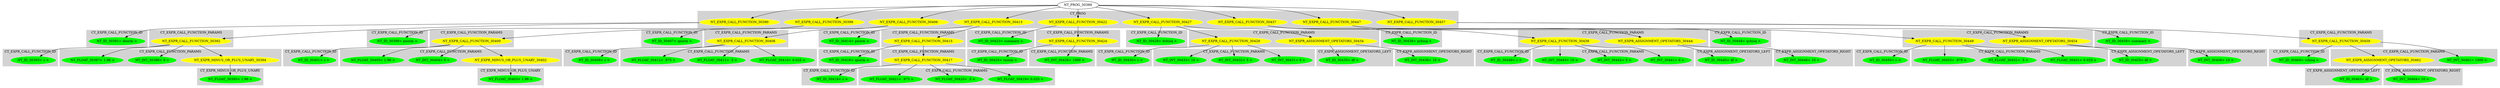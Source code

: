 digraph {

subgraph cluster0 {
 node [style=filled,color=white];
 style=filled;
 color=lightgrey;
 label = "CT_PROG";

"NT_EXPR_CALL_FUNCTION_30390"
 [fillcolor = yellow]
"NT_EXPR_CALL_FUNCTION_30398"
 [fillcolor = yellow]
"NT_EXPR_CALL_FUNCTION_30406"
 [fillcolor = yellow]
"NT_EXPR_CALL_FUNCTION_30413"
 [fillcolor = yellow]
"NT_EXPR_CALL_FUNCTION_30422"
 [fillcolor = yellow]
"NT_EXPR_CALL_FUNCTION_30427"
 [fillcolor = yellow]
"NT_EXPR_CALL_FUNCTION_30437"
 [fillcolor = yellow]
"NT_EXPR_CALL_FUNCTION_30447"
 [fillcolor = yellow]
"NT_EXPR_CALL_FUNCTION_30457"
 [fillcolor = yellow]
}
"NT_PROG_30389"->"NT_EXPR_CALL_FUNCTION_30390"
subgraph cluster1 {
 node [style=filled,color=white];
 style=filled;
 color=lightgrey;
 label = "CT_EXPR_CALL_FUNCTION_ID";

"NT_ID_30391< dnorm >"
 [fillcolor = green]
}
subgraph cluster2 {
 node [style=filled,color=white];
 style=filled;
 color=lightgrey;
 label = "CT_EXPR_CALL_FUNCTION_PARAMS";

"NT_EXPR_CALL_FUNCTION_30392"
 [fillcolor = yellow]
}
"NT_EXPR_CALL_FUNCTION_30390"->"NT_ID_30391< dnorm >"
"NT_EXPR_CALL_FUNCTION_30390"->"NT_EXPR_CALL_FUNCTION_30392"
subgraph cluster3 {
 node [style=filled,color=white];
 style=filled;
 color=lightgrey;
 label = "CT_EXPR_CALL_FUNCTION_ID";

"NT_ID_30393< c >"
 [fillcolor = green]
}
subgraph cluster4 {
 node [style=filled,color=white];
 style=filled;
 color=lightgrey;
 label = "CT_EXPR_CALL_FUNCTION_PARAMS";

"NT_EXPR_MINUS_OR_PLUS_UNARY_30394"
 [fillcolor = yellow]
"NT_INT_30396< 0 >"
 [fillcolor = green]
"NT_FLOAT_30397< 1.96 >"
 [fillcolor = green]
}
"NT_EXPR_CALL_FUNCTION_30392"->"NT_ID_30393< c >"
"NT_EXPR_CALL_FUNCTION_30392"->"NT_EXPR_MINUS_OR_PLUS_UNARY_30394"
subgraph cluster5 {
 node [style=filled,color=white];
 style=filled;
 color=lightgrey;
 label = "CT_EXPR_MINUS_OR_PLUS_UNARY";

"NT_FLOAT_30395< 1.96 >"
 [fillcolor = green]
}
"NT_EXPR_MINUS_OR_PLUS_UNARY_30394"->"NT_FLOAT_30395< 1.96 >"
"NT_EXPR_CALL_FUNCTION_30392"->"NT_INT_30396< 0 >"
"NT_EXPR_CALL_FUNCTION_30392"->"NT_FLOAT_30397< 1.96 >"
"NT_PROG_30389"->"NT_EXPR_CALL_FUNCTION_30398"
subgraph cluster6 {
 node [style=filled,color=white];
 style=filled;
 color=lightgrey;
 label = "CT_EXPR_CALL_FUNCTION_ID";

"NT_ID_30399< pnorm >"
 [fillcolor = green]
}
subgraph cluster7 {
 node [style=filled,color=white];
 style=filled;
 color=lightgrey;
 label = "CT_EXPR_CALL_FUNCTION_PARAMS";

"NT_EXPR_CALL_FUNCTION_30400"
 [fillcolor = yellow]
}
"NT_EXPR_CALL_FUNCTION_30398"->"NT_ID_30399< pnorm >"
"NT_EXPR_CALL_FUNCTION_30398"->"NT_EXPR_CALL_FUNCTION_30400"
subgraph cluster8 {
 node [style=filled,color=white];
 style=filled;
 color=lightgrey;
 label = "CT_EXPR_CALL_FUNCTION_ID";

"NT_ID_30401< c >"
 [fillcolor = green]
}
subgraph cluster9 {
 node [style=filled,color=white];
 style=filled;
 color=lightgrey;
 label = "CT_EXPR_CALL_FUNCTION_PARAMS";

"NT_EXPR_MINUS_OR_PLUS_UNARY_30402"
 [fillcolor = yellow]
"NT_INT_30404< 0 >"
 [fillcolor = green]
"NT_FLOAT_30405< 1.96 >"
 [fillcolor = green]
}
"NT_EXPR_CALL_FUNCTION_30400"->"NT_ID_30401< c >"
"NT_EXPR_CALL_FUNCTION_30400"->"NT_EXPR_MINUS_OR_PLUS_UNARY_30402"
subgraph cluster10 {
 node [style=filled,color=white];
 style=filled;
 color=lightgrey;
 label = "CT_EXPR_MINUS_OR_PLUS_UNARY";

"NT_FLOAT_30403< 1.96 >"
 [fillcolor = green]
}
"NT_EXPR_MINUS_OR_PLUS_UNARY_30402"->"NT_FLOAT_30403< 1.96 >"
"NT_EXPR_CALL_FUNCTION_30400"->"NT_INT_30404< 0 >"
"NT_EXPR_CALL_FUNCTION_30400"->"NT_FLOAT_30405< 1.96 >"
"NT_PROG_30389"->"NT_EXPR_CALL_FUNCTION_30406"
subgraph cluster11 {
 node [style=filled,color=white];
 style=filled;
 color=lightgrey;
 label = "CT_EXPR_CALL_FUNCTION_ID";

"NT_ID_30407< qnorm >"
 [fillcolor = green]
}
subgraph cluster12 {
 node [style=filled,color=white];
 style=filled;
 color=lightgrey;
 label = "CT_EXPR_CALL_FUNCTION_PARAMS";

"NT_EXPR_CALL_FUNCTION_30408"
 [fillcolor = yellow]
}
"NT_EXPR_CALL_FUNCTION_30406"->"NT_ID_30407< qnorm >"
"NT_EXPR_CALL_FUNCTION_30406"->"NT_EXPR_CALL_FUNCTION_30408"
subgraph cluster13 {
 node [style=filled,color=white];
 style=filled;
 color=lightgrey;
 label = "CT_EXPR_CALL_FUNCTION_ID";

"NT_ID_30409< c >"
 [fillcolor = green]
}
subgraph cluster14 {
 node [style=filled,color=white];
 style=filled;
 color=lightgrey;
 label = "CT_EXPR_CALL_FUNCTION_PARAMS";

"NT_FLOAT_30410< 0.025 >"
 [fillcolor = green]
"NT_FLOAT_30411< .5 >"
 [fillcolor = green]
"NT_FLOAT_30412< .975 >"
 [fillcolor = green]
}
"NT_EXPR_CALL_FUNCTION_30408"->"NT_ID_30409< c >"
"NT_EXPR_CALL_FUNCTION_30408"->"NT_FLOAT_30410< 0.025 >"
"NT_EXPR_CALL_FUNCTION_30408"->"NT_FLOAT_30411< .5 >"
"NT_EXPR_CALL_FUNCTION_30408"->"NT_FLOAT_30412< .975 >"
"NT_PROG_30389"->"NT_EXPR_CALL_FUNCTION_30413"
subgraph cluster15 {
 node [style=filled,color=white];
 style=filled;
 color=lightgrey;
 label = "CT_EXPR_CALL_FUNCTION_ID";

"NT_ID_30414< pnorm >"
 [fillcolor = green]
}
subgraph cluster16 {
 node [style=filled,color=white];
 style=filled;
 color=lightgrey;
 label = "CT_EXPR_CALL_FUNCTION_PARAMS";

"NT_EXPR_CALL_FUNCTION_30415"
 [fillcolor = yellow]
}
"NT_EXPR_CALL_FUNCTION_30413"->"NT_ID_30414< pnorm >"
"NT_EXPR_CALL_FUNCTION_30413"->"NT_EXPR_CALL_FUNCTION_30415"
subgraph cluster17 {
 node [style=filled,color=white];
 style=filled;
 color=lightgrey;
 label = "CT_EXPR_CALL_FUNCTION_ID";

"NT_ID_30416< qnorm >"
 [fillcolor = green]
}
subgraph cluster18 {
 node [style=filled,color=white];
 style=filled;
 color=lightgrey;
 label = "CT_EXPR_CALL_FUNCTION_PARAMS";

"NT_EXPR_CALL_FUNCTION_30417"
 [fillcolor = yellow]
}
"NT_EXPR_CALL_FUNCTION_30415"->"NT_ID_30416< qnorm >"
"NT_EXPR_CALL_FUNCTION_30415"->"NT_EXPR_CALL_FUNCTION_30417"
subgraph cluster19 {
 node [style=filled,color=white];
 style=filled;
 color=lightgrey;
 label = "CT_EXPR_CALL_FUNCTION_ID";

"NT_ID_30418< c >"
 [fillcolor = green]
}
subgraph cluster20 {
 node [style=filled,color=white];
 style=filled;
 color=lightgrey;
 label = "CT_EXPR_CALL_FUNCTION_PARAMS";

"NT_FLOAT_30419< 0.025 >"
 [fillcolor = green]
"NT_FLOAT_30420< .5 >"
 [fillcolor = green]
"NT_FLOAT_30421< .975 >"
 [fillcolor = green]
}
"NT_EXPR_CALL_FUNCTION_30417"->"NT_ID_30418< c >"
"NT_EXPR_CALL_FUNCTION_30417"->"NT_FLOAT_30419< 0.025 >"
"NT_EXPR_CALL_FUNCTION_30417"->"NT_FLOAT_30420< .5 >"
"NT_EXPR_CALL_FUNCTION_30417"->"NT_FLOAT_30421< .975 >"
"NT_PROG_30389"->"NT_EXPR_CALL_FUNCTION_30422"
subgraph cluster21 {
 node [style=filled,color=white];
 style=filled;
 color=lightgrey;
 label = "CT_EXPR_CALL_FUNCTION_ID";

"NT_ID_30423< summary >"
 [fillcolor = green]
}
subgraph cluster22 {
 node [style=filled,color=white];
 style=filled;
 color=lightgrey;
 label = "CT_EXPR_CALL_FUNCTION_PARAMS";

"NT_EXPR_CALL_FUNCTION_30424"
 [fillcolor = yellow]
}
"NT_EXPR_CALL_FUNCTION_30422"->"NT_ID_30423< summary >"
"NT_EXPR_CALL_FUNCTION_30422"->"NT_EXPR_CALL_FUNCTION_30424"
subgraph cluster23 {
 node [style=filled,color=white];
 style=filled;
 color=lightgrey;
 label = "CT_EXPR_CALL_FUNCTION_ID";

"NT_ID_30425< rnorm >"
 [fillcolor = green]
}
subgraph cluster24 {
 node [style=filled,color=white];
 style=filled;
 color=lightgrey;
 label = "CT_EXPR_CALL_FUNCTION_PARAMS";

"NT_INT_30426< 1000 >"
 [fillcolor = green]
}
"NT_EXPR_CALL_FUNCTION_30424"->"NT_ID_30425< rnorm >"
"NT_EXPR_CALL_FUNCTION_30424"->"NT_INT_30426< 1000 >"
"NT_PROG_30389"->"NT_EXPR_CALL_FUNCTION_30427"
subgraph cluster25 {
 node [style=filled,color=white];
 style=filled;
 color=lightgrey;
 label = "CT_EXPR_CALL_FUNCTION_ID";

"NT_ID_30428< dchisq >"
 [fillcolor = green]
}
subgraph cluster26 {
 node [style=filled,color=white];
 style=filled;
 color=lightgrey;
 label = "CT_EXPR_CALL_FUNCTION_PARAMS";

"NT_EXPR_CALL_FUNCTION_30429"
 [fillcolor = yellow]
"NT_EXPR_ASSIGNMENT_OPETATORS_30434"
 [fillcolor = yellow]
}
"NT_EXPR_CALL_FUNCTION_30427"->"NT_ID_30428< dchisq >"
"NT_EXPR_CALL_FUNCTION_30427"->"NT_EXPR_CALL_FUNCTION_30429"
subgraph cluster27 {
 node [style=filled,color=white];
 style=filled;
 color=lightgrey;
 label = "CT_EXPR_CALL_FUNCTION_ID";

"NT_ID_30430< c >"
 [fillcolor = green]
}
subgraph cluster28 {
 node [style=filled,color=white];
 style=filled;
 color=lightgrey;
 label = "CT_EXPR_CALL_FUNCTION_PARAMS";

"NT_INT_30431< 0 >"
 [fillcolor = green]
"NT_INT_30432< 5 >"
 [fillcolor = green]
"NT_INT_30433< 10 >"
 [fillcolor = green]
}
"NT_EXPR_CALL_FUNCTION_30429"->"NT_ID_30430< c >"
"NT_EXPR_CALL_FUNCTION_30429"->"NT_INT_30431< 0 >"
"NT_EXPR_CALL_FUNCTION_30429"->"NT_INT_30432< 5 >"
"NT_EXPR_CALL_FUNCTION_30429"->"NT_INT_30433< 10 >"
"NT_EXPR_CALL_FUNCTION_30427"->"NT_EXPR_ASSIGNMENT_OPETATORS_30434"
subgraph cluster29 {
 node [style=filled,color=white];
 style=filled;
 color=lightgrey;
 label = "CT_EXPR_ASSIGNMENT_OPETATORS_LEFT";

"NT_ID_30435< df >"
 [fillcolor = green]
}
subgraph cluster30 {
 node [style=filled,color=white];
 style=filled;
 color=lightgrey;
 label = "CT_EXPR_ASSIGNMENT_OPETATORS_RIGHT";

"NT_INT_30436< 10 >"
 [fillcolor = green]
}
"NT_EXPR_ASSIGNMENT_OPETATORS_30434"->"NT_ID_30435< df >"
"NT_EXPR_ASSIGNMENT_OPETATORS_30434"->"NT_INT_30436< 10 >"
"NT_PROG_30389"->"NT_EXPR_CALL_FUNCTION_30437"
subgraph cluster31 {
 node [style=filled,color=white];
 style=filled;
 color=lightgrey;
 label = "CT_EXPR_CALL_FUNCTION_ID";

"NT_ID_30438< pchisq >"
 [fillcolor = green]
}
subgraph cluster32 {
 node [style=filled,color=white];
 style=filled;
 color=lightgrey;
 label = "CT_EXPR_CALL_FUNCTION_PARAMS";

"NT_EXPR_CALL_FUNCTION_30439"
 [fillcolor = yellow]
"NT_EXPR_ASSIGNMENT_OPETATORS_30444"
 [fillcolor = yellow]
}
"NT_EXPR_CALL_FUNCTION_30437"->"NT_ID_30438< pchisq >"
"NT_EXPR_CALL_FUNCTION_30437"->"NT_EXPR_CALL_FUNCTION_30439"
subgraph cluster33 {
 node [style=filled,color=white];
 style=filled;
 color=lightgrey;
 label = "CT_EXPR_CALL_FUNCTION_ID";

"NT_ID_30440< c >"
 [fillcolor = green]
}
subgraph cluster34 {
 node [style=filled,color=white];
 style=filled;
 color=lightgrey;
 label = "CT_EXPR_CALL_FUNCTION_PARAMS";

"NT_INT_30441< 0 >"
 [fillcolor = green]
"NT_INT_30442< 5 >"
 [fillcolor = green]
"NT_INT_30443< 10 >"
 [fillcolor = green]
}
"NT_EXPR_CALL_FUNCTION_30439"->"NT_ID_30440< c >"
"NT_EXPR_CALL_FUNCTION_30439"->"NT_INT_30441< 0 >"
"NT_EXPR_CALL_FUNCTION_30439"->"NT_INT_30442< 5 >"
"NT_EXPR_CALL_FUNCTION_30439"->"NT_INT_30443< 10 >"
"NT_EXPR_CALL_FUNCTION_30437"->"NT_EXPR_ASSIGNMENT_OPETATORS_30444"
subgraph cluster35 {
 node [style=filled,color=white];
 style=filled;
 color=lightgrey;
 label = "CT_EXPR_ASSIGNMENT_OPETATORS_LEFT";

"NT_ID_30445< df >"
 [fillcolor = green]
}
subgraph cluster36 {
 node [style=filled,color=white];
 style=filled;
 color=lightgrey;
 label = "CT_EXPR_ASSIGNMENT_OPETATORS_RIGHT";

"NT_INT_30446< 10 >"
 [fillcolor = green]
}
"NT_EXPR_ASSIGNMENT_OPETATORS_30444"->"NT_ID_30445< df >"
"NT_EXPR_ASSIGNMENT_OPETATORS_30444"->"NT_INT_30446< 10 >"
"NT_PROG_30389"->"NT_EXPR_CALL_FUNCTION_30447"
subgraph cluster37 {
 node [style=filled,color=white];
 style=filled;
 color=lightgrey;
 label = "CT_EXPR_CALL_FUNCTION_ID";

"NT_ID_30448< qchisq >"
 [fillcolor = green]
}
subgraph cluster38 {
 node [style=filled,color=white];
 style=filled;
 color=lightgrey;
 label = "CT_EXPR_CALL_FUNCTION_PARAMS";

"NT_EXPR_CALL_FUNCTION_30449"
 [fillcolor = yellow]
"NT_EXPR_ASSIGNMENT_OPETATORS_30454"
 [fillcolor = yellow]
}
"NT_EXPR_CALL_FUNCTION_30447"->"NT_ID_30448< qchisq >"
"NT_EXPR_CALL_FUNCTION_30447"->"NT_EXPR_CALL_FUNCTION_30449"
subgraph cluster39 {
 node [style=filled,color=white];
 style=filled;
 color=lightgrey;
 label = "CT_EXPR_CALL_FUNCTION_ID";

"NT_ID_30450< c >"
 [fillcolor = green]
}
subgraph cluster40 {
 node [style=filled,color=white];
 style=filled;
 color=lightgrey;
 label = "CT_EXPR_CALL_FUNCTION_PARAMS";

"NT_FLOAT_30451< 0.025 >"
 [fillcolor = green]
"NT_FLOAT_30452< .5 >"
 [fillcolor = green]
"NT_FLOAT_30453< .975 >"
 [fillcolor = green]
}
"NT_EXPR_CALL_FUNCTION_30449"->"NT_ID_30450< c >"
"NT_EXPR_CALL_FUNCTION_30449"->"NT_FLOAT_30451< 0.025 >"
"NT_EXPR_CALL_FUNCTION_30449"->"NT_FLOAT_30452< .5 >"
"NT_EXPR_CALL_FUNCTION_30449"->"NT_FLOAT_30453< .975 >"
"NT_EXPR_CALL_FUNCTION_30447"->"NT_EXPR_ASSIGNMENT_OPETATORS_30454"
subgraph cluster41 {
 node [style=filled,color=white];
 style=filled;
 color=lightgrey;
 label = "CT_EXPR_ASSIGNMENT_OPETATORS_LEFT";

"NT_ID_30455< df >"
 [fillcolor = green]
}
subgraph cluster42 {
 node [style=filled,color=white];
 style=filled;
 color=lightgrey;
 label = "CT_EXPR_ASSIGNMENT_OPETATORS_RIGHT";

"NT_INT_30456< 10 >"
 [fillcolor = green]
}
"NT_EXPR_ASSIGNMENT_OPETATORS_30454"->"NT_ID_30455< df >"
"NT_EXPR_ASSIGNMENT_OPETATORS_30454"->"NT_INT_30456< 10 >"
"NT_PROG_30389"->"NT_EXPR_CALL_FUNCTION_30457"
subgraph cluster43 {
 node [style=filled,color=white];
 style=filled;
 color=lightgrey;
 label = "CT_EXPR_CALL_FUNCTION_ID";

"NT_ID_30458< summary >"
 [fillcolor = green]
}
subgraph cluster44 {
 node [style=filled,color=white];
 style=filled;
 color=lightgrey;
 label = "CT_EXPR_CALL_FUNCTION_PARAMS";

"NT_EXPR_CALL_FUNCTION_30459"
 [fillcolor = yellow]
}
"NT_EXPR_CALL_FUNCTION_30457"->"NT_ID_30458< summary >"
"NT_EXPR_CALL_FUNCTION_30457"->"NT_EXPR_CALL_FUNCTION_30459"
subgraph cluster45 {
 node [style=filled,color=white];
 style=filled;
 color=lightgrey;
 label = "CT_EXPR_CALL_FUNCTION_ID";

"NT_ID_30460< rchisq >"
 [fillcolor = green]
}
subgraph cluster46 {
 node [style=filled,color=white];
 style=filled;
 color=lightgrey;
 label = "CT_EXPR_CALL_FUNCTION_PARAMS";

"NT_INT_30461< 1000 >"
 [fillcolor = green]
"NT_EXPR_ASSIGNMENT_OPETATORS_30462"
 [fillcolor = yellow]
}
"NT_EXPR_CALL_FUNCTION_30459"->"NT_ID_30460< rchisq >"
"NT_EXPR_CALL_FUNCTION_30459"->"NT_INT_30461< 1000 >"
"NT_EXPR_CALL_FUNCTION_30459"->"NT_EXPR_ASSIGNMENT_OPETATORS_30462"
subgraph cluster47 {
 node [style=filled,color=white];
 style=filled;
 color=lightgrey;
 label = "CT_EXPR_ASSIGNMENT_OPETATORS_LEFT";

"NT_ID_30463< df >"
 [fillcolor = green]
}
subgraph cluster48 {
 node [style=filled,color=white];
 style=filled;
 color=lightgrey;
 label = "CT_EXPR_ASSIGNMENT_OPETATORS_RIGHT";

"NT_INT_30464< 10 >"
 [fillcolor = green]
}
"NT_EXPR_ASSIGNMENT_OPETATORS_30462"->"NT_ID_30463< df >"
"NT_EXPR_ASSIGNMENT_OPETATORS_30462"->"NT_INT_30464< 10 >"
}
